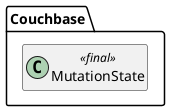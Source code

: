 @startuml
set namespaceSeparator \\
hide members
hide << alias >> circle

class Couchbase\\MutationState << final >>
@enduml
